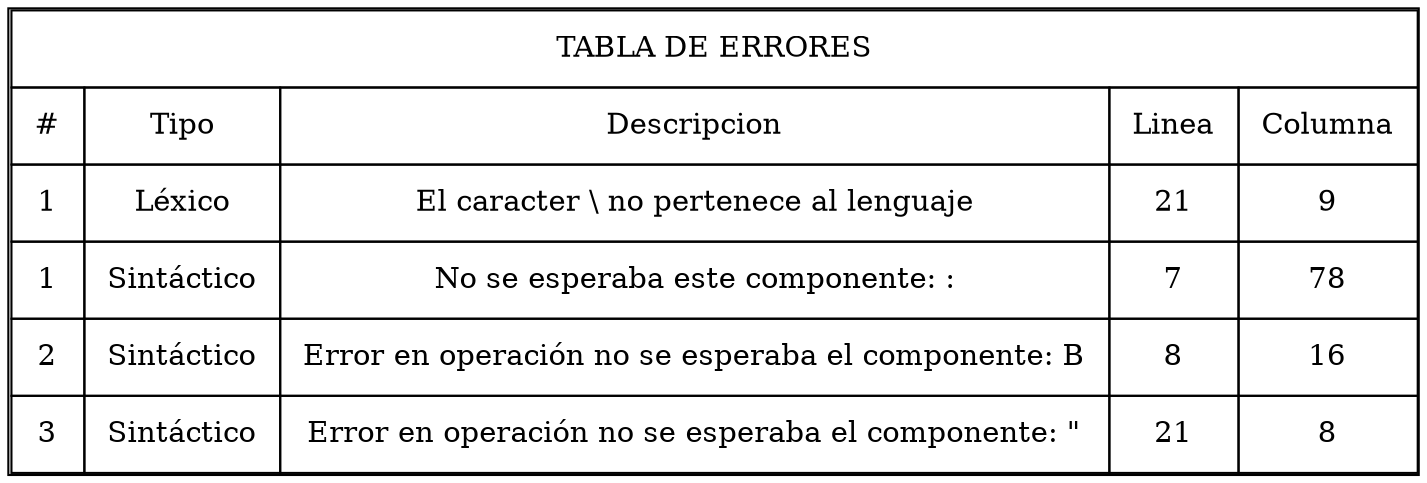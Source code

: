 digraph grafica{
rankdir=TB;
forcelabels= true;
node [shape = plain];
TABLA [label = <<table border = '1' cellboder = '1' cellspacing='0' cellpadding='10'>
<tr>
<td COLSPAN = '5'>TABLA DE ERRORES</td>
</tr>
<tr>
<td>#</td>
<td>Tipo</td>
<td>Descripcion</td>
<td>Linea</td>
<td>Columna</td>
</tr>
<tr>
<td>1</td>
<td>Léxico</td>
<td>El caracter \ no pertenece al lenguaje</td>
<td>21</td>
<td>9</td>
</tr>
<tr>
<td>1</td>
<td>Sintáctico</td>
<td>No se esperaba este componente: :</td>
<td>7</td>
<td>78</td>
</tr>
<tr>
<td>2</td>
<td>Sintáctico</td>
<td>Error en operación no se esperaba el componente: B</td>
<td>8</td>
<td>16</td>
</tr>
<tr>
<td>3</td>
<td>Sintáctico</td>
<td>Error en operación no se esperaba el componente: "</td>
<td>21</td>
<td>8</td>
</tr>
</table>>];

}